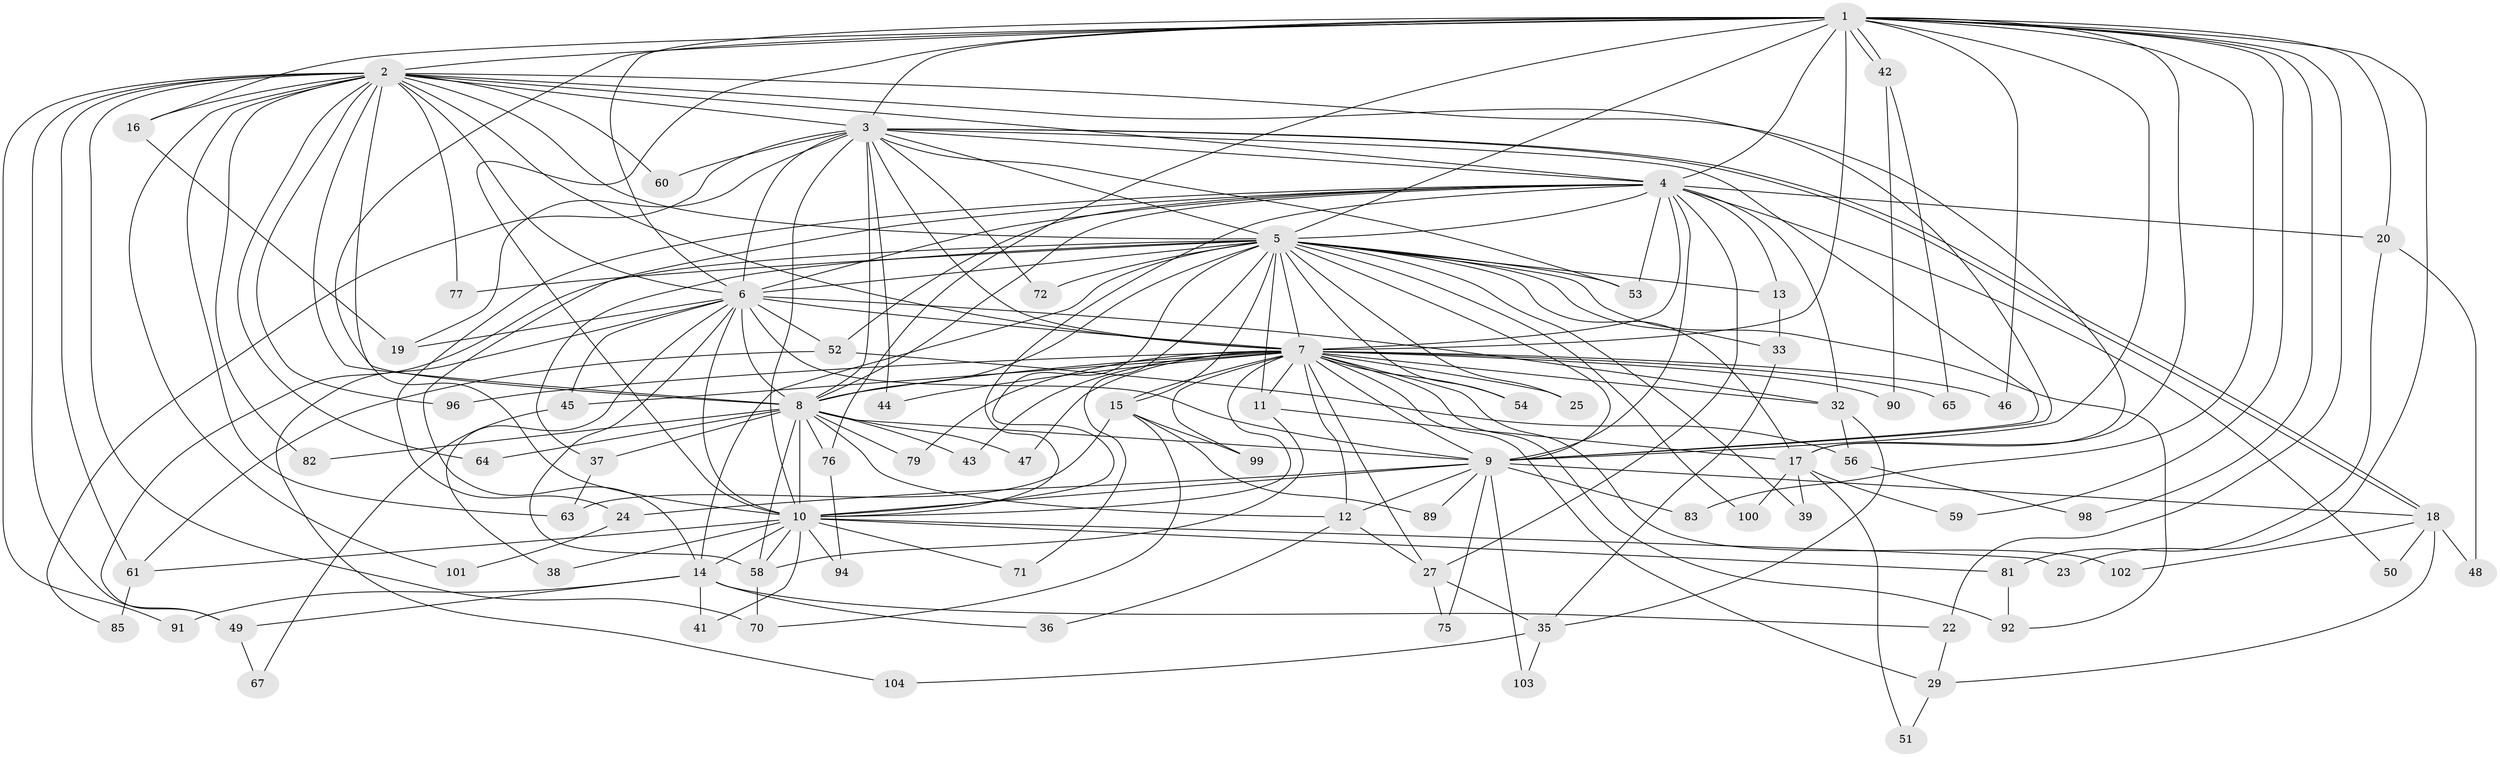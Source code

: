 // original degree distribution, {22: 0.019230769230769232, 17: 0.019230769230769232, 19: 0.028846153846153848, 28: 0.009615384615384616, 18: 0.009615384615384616, 30: 0.009615384615384616, 4: 0.11538461538461539, 5: 0.038461538461538464, 3: 0.18269230769230768, 8: 0.019230769230769232, 2: 0.5480769230769231}
// Generated by graph-tools (version 1.1) at 2025/41/03/06/25 10:41:37]
// undirected, 80 vertices, 203 edges
graph export_dot {
graph [start="1"]
  node [color=gray90,style=filled];
  1 [super="+93"];
  2 [super="+66"];
  3 [super="+34"];
  4 [super="+55"];
  5 [super="+40"];
  6 [super="+57"];
  7 [super="+73"];
  8 [super="+88"];
  9 [super="+28"];
  10 [super="+21"];
  11 [super="+84"];
  12 [super="+95"];
  13;
  14 [super="+30"];
  15 [super="+78"];
  16;
  17 [super="+80"];
  18 [super="+26"];
  19;
  20;
  22;
  23;
  24;
  25;
  27 [super="+31"];
  29 [super="+68"];
  32;
  33;
  35 [super="+69"];
  36;
  37;
  38;
  39;
  41;
  42;
  43;
  44;
  45;
  46;
  47;
  48;
  49 [super="+87"];
  50;
  51;
  52;
  53 [super="+62"];
  54;
  56;
  58;
  59;
  60;
  61 [super="+74"];
  63 [super="+86"];
  64;
  65;
  67;
  70;
  71;
  72;
  75;
  76;
  77;
  79;
  81 [super="+97"];
  82;
  83;
  85;
  89;
  90;
  91;
  92;
  94;
  96;
  98;
  99;
  100;
  101;
  102;
  103;
  104;
  1 -- 2;
  1 -- 3;
  1 -- 4;
  1 -- 5;
  1 -- 6;
  1 -- 7;
  1 -- 8 [weight=2];
  1 -- 9;
  1 -- 10;
  1 -- 16;
  1 -- 17;
  1 -- 20;
  1 -- 22;
  1 -- 23;
  1 -- 42;
  1 -- 42;
  1 -- 46;
  1 -- 59;
  1 -- 76;
  1 -- 83;
  1 -- 98;
  2 -- 3;
  2 -- 4;
  2 -- 5;
  2 -- 6;
  2 -- 7;
  2 -- 8;
  2 -- 9;
  2 -- 10;
  2 -- 16;
  2 -- 49;
  2 -- 60;
  2 -- 63;
  2 -- 64;
  2 -- 70;
  2 -- 77;
  2 -- 82;
  2 -- 91;
  2 -- 96;
  2 -- 101;
  2 -- 17;
  2 -- 61;
  3 -- 4;
  3 -- 5;
  3 -- 6;
  3 -- 7;
  3 -- 8;
  3 -- 9;
  3 -- 10 [weight=2];
  3 -- 18;
  3 -- 18;
  3 -- 44;
  3 -- 53;
  3 -- 60;
  3 -- 85;
  3 -- 19;
  3 -- 72;
  4 -- 5;
  4 -- 6 [weight=2];
  4 -- 7;
  4 -- 8;
  4 -- 9;
  4 -- 10;
  4 -- 13;
  4 -- 14;
  4 -- 20;
  4 -- 24;
  4 -- 32;
  4 -- 50;
  4 -- 52;
  4 -- 53;
  4 -- 27;
  5 -- 6;
  5 -- 7;
  5 -- 8;
  5 -- 9 [weight=2];
  5 -- 10 [weight=2];
  5 -- 11;
  5 -- 13;
  5 -- 15;
  5 -- 25;
  5 -- 33;
  5 -- 37;
  5 -- 39;
  5 -- 54;
  5 -- 71;
  5 -- 72;
  5 -- 77;
  5 -- 92;
  5 -- 100;
  5 -- 49;
  5 -- 17;
  5 -- 14;
  5 -- 53;
  6 -- 7 [weight=2];
  6 -- 8;
  6 -- 9;
  6 -- 10;
  6 -- 19;
  6 -- 38;
  6 -- 45;
  6 -- 52;
  6 -- 58;
  6 -- 104;
  6 -- 32;
  7 -- 8;
  7 -- 9;
  7 -- 10;
  7 -- 11;
  7 -- 15;
  7 -- 25;
  7 -- 27;
  7 -- 29;
  7 -- 32;
  7 -- 43;
  7 -- 44;
  7 -- 45;
  7 -- 46;
  7 -- 47;
  7 -- 54;
  7 -- 65;
  7 -- 79;
  7 -- 90;
  7 -- 92;
  7 -- 96;
  7 -- 99;
  7 -- 102;
  7 -- 12;
  8 -- 9;
  8 -- 10;
  8 -- 12;
  8 -- 37;
  8 -- 43;
  8 -- 47;
  8 -- 64;
  8 -- 76;
  8 -- 79;
  8 -- 82;
  8 -- 58;
  9 -- 10;
  9 -- 12;
  9 -- 24;
  9 -- 75;
  9 -- 83;
  9 -- 89;
  9 -- 103;
  9 -- 18;
  10 -- 14;
  10 -- 23;
  10 -- 38;
  10 -- 58;
  10 -- 61;
  10 -- 71;
  10 -- 81;
  10 -- 94;
  10 -- 41;
  11 -- 17;
  11 -- 58;
  12 -- 27;
  12 -- 36;
  13 -- 33;
  14 -- 22;
  14 -- 36;
  14 -- 41;
  14 -- 49;
  14 -- 91;
  15 -- 89;
  15 -- 99;
  15 -- 70;
  15 -- 63;
  16 -- 19;
  17 -- 39;
  17 -- 51;
  17 -- 59;
  17 -- 100;
  18 -- 102;
  18 -- 48;
  18 -- 50;
  18 -- 29;
  20 -- 48;
  20 -- 81;
  22 -- 29;
  24 -- 101;
  27 -- 75;
  27 -- 35;
  29 -- 51;
  32 -- 35;
  32 -- 56;
  33 -- 35;
  35 -- 104;
  35 -- 103;
  37 -- 63;
  42 -- 65;
  42 -- 90;
  45 -- 67;
  49 -- 67;
  52 -- 56;
  52 -- 61;
  56 -- 98;
  58 -- 70;
  61 -- 85;
  76 -- 94;
  81 -- 92;
}
